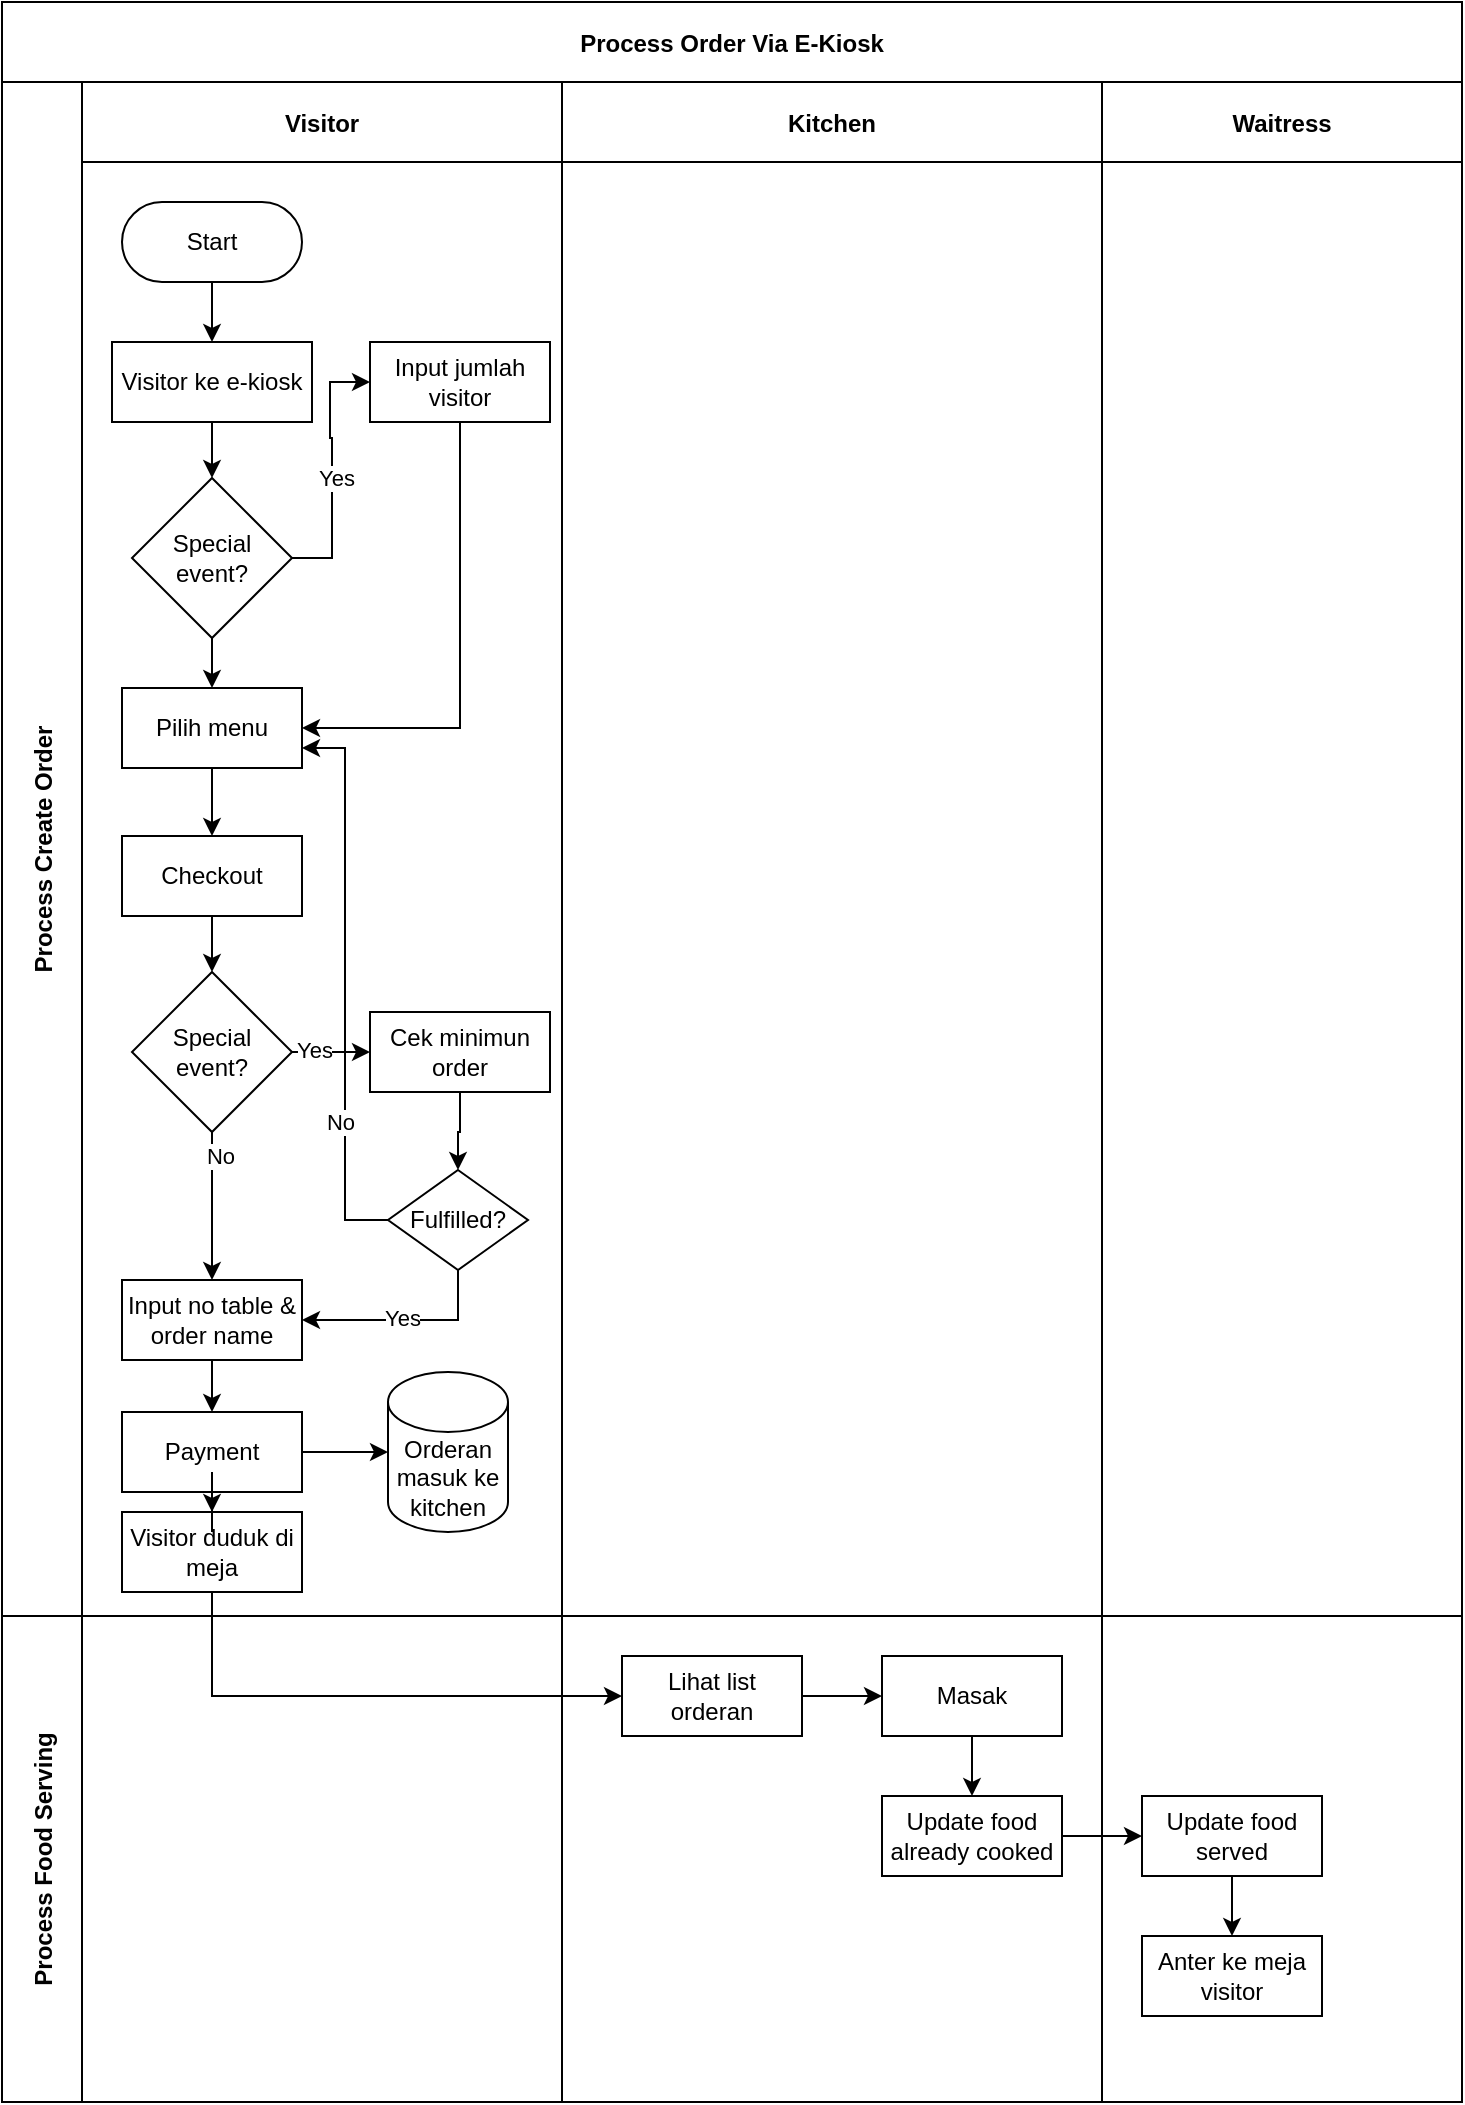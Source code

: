 <mxfile version="26.0.2" pages="2">
  <diagram id="kgpKYQtTHZ0yAKxKKP6v" name="Process create order &amp; food serving">
    <mxGraphModel dx="934" dy="525" grid="1" gridSize="10" guides="1" tooltips="1" connect="1" arrows="1" fold="1" page="1" pageScale="1" pageWidth="850" pageHeight="1100" background="none" math="0" shadow="0">
      <root>
        <mxCell id="0" />
        <mxCell id="1" parent="0" />
        <mxCell id="3nuBFxr9cyL0pnOWT2aG-1" value="Process Order Via E-Kiosk" style="shape=table;childLayout=tableLayout;startSize=40;collapsible=0;recursiveResize=0;expand=0;fillColor=none;fontStyle=1;strokeColor=default;" parent="1" vertex="1">
          <mxGeometry x="41" y="40" width="730" height="1050" as="geometry" />
        </mxCell>
        <mxCell id="3nuBFxr9cyL0pnOWT2aG-3" value="Process Create Order" style="shape=tableRow;horizontal=0;swimlaneHead=0;swimlaneBody=0;top=0;left=0;bottom=0;right=0;fillColor=none;points=[[0,0.5],[1,0.5]];portConstraint=eastwest;startSize=40;collapsible=0;recursiveResize=0;expand=0;fontStyle=1;verticalAlign=middle;" parent="3nuBFxr9cyL0pnOWT2aG-1" vertex="1">
          <mxGeometry y="40" width="730" height="767" as="geometry" />
        </mxCell>
        <mxCell id="3nuBFxr9cyL0pnOWT2aG-4" value="Visitor" style="swimlane;swimlaneHead=0;swimlaneBody=0;connectable=0;fillColor=none;startSize=40;collapsible=0;recursiveResize=0;expand=0;fontStyle=1;" parent="3nuBFxr9cyL0pnOWT2aG-3" vertex="1">
          <mxGeometry x="40" width="240" height="767" as="geometry">
            <mxRectangle width="240" height="767" as="alternateBounds" />
          </mxGeometry>
        </mxCell>
        <mxCell id="3nuBFxr9cyL0pnOWT2aG-5" style="edgeStyle=orthogonalEdgeStyle;rounded=0;orthogonalLoop=1;jettySize=auto;html=1;" parent="3nuBFxr9cyL0pnOWT2aG-4" source="3nuBFxr9cyL0pnOWT2aG-6" target="3nuBFxr9cyL0pnOWT2aG-7" edge="1">
          <mxGeometry relative="1" as="geometry" />
        </mxCell>
        <mxCell id="3nuBFxr9cyL0pnOWT2aG-6" value="Start" style="rounded=1;whiteSpace=wrap;html=1;arcSize=50;" parent="3nuBFxr9cyL0pnOWT2aG-4" vertex="1">
          <mxGeometry x="20" y="60" width="90" height="40" as="geometry" />
        </mxCell>
        <mxCell id="W2rVxUREge4952YScxTI-3" value="" style="edgeStyle=orthogonalEdgeStyle;rounded=0;orthogonalLoop=1;jettySize=auto;html=1;" edge="1" parent="3nuBFxr9cyL0pnOWT2aG-4" source="3nuBFxr9cyL0pnOWT2aG-7" target="W2rVxUREge4952YScxTI-1">
          <mxGeometry relative="1" as="geometry" />
        </mxCell>
        <mxCell id="3nuBFxr9cyL0pnOWT2aG-7" value="Visitor ke e-kiosk" style="rounded=0;whiteSpace=wrap;html=1;" parent="3nuBFxr9cyL0pnOWT2aG-4" vertex="1">
          <mxGeometry x="15" y="130" width="100" height="40" as="geometry" />
        </mxCell>
        <mxCell id="W2rVxUREge4952YScxTI-22" value="" style="edgeStyle=orthogonalEdgeStyle;rounded=0;orthogonalLoop=1;jettySize=auto;html=1;" edge="1" parent="3nuBFxr9cyL0pnOWT2aG-4" source="8gZVjbfg4hmPIhG3AT7P-2" target="8gZVjbfg4hmPIhG3AT7P-8">
          <mxGeometry relative="1" as="geometry" />
        </mxCell>
        <mxCell id="8gZVjbfg4hmPIhG3AT7P-2" value="Pilih menu" style="rounded=0;whiteSpace=wrap;html=1;" vertex="1" parent="3nuBFxr9cyL0pnOWT2aG-4">
          <mxGeometry x="20" y="303" width="90" height="40" as="geometry" />
        </mxCell>
        <mxCell id="W2rVxUREge4952YScxTI-24" value="" style="edgeStyle=orthogonalEdgeStyle;rounded=0;orthogonalLoop=1;jettySize=auto;html=1;" edge="1" parent="3nuBFxr9cyL0pnOWT2aG-4" source="8gZVjbfg4hmPIhG3AT7P-8" target="W2rVxUREge4952YScxTI-23">
          <mxGeometry relative="1" as="geometry" />
        </mxCell>
        <mxCell id="8gZVjbfg4hmPIhG3AT7P-8" value="Checkout" style="rounded=0;whiteSpace=wrap;html=1;" vertex="1" parent="3nuBFxr9cyL0pnOWT2aG-4">
          <mxGeometry x="20" y="377" width="90" height="40" as="geometry" />
        </mxCell>
        <mxCell id="W2rVxUREge4952YScxTI-5" value="" style="edgeStyle=orthogonalEdgeStyle;rounded=0;orthogonalLoop=1;jettySize=auto;html=1;entryX=0;entryY=0.5;entryDx=0;entryDy=0;" edge="1" parent="3nuBFxr9cyL0pnOWT2aG-4" source="W2rVxUREge4952YScxTI-1" target="3nuBFxr9cyL0pnOWT2aG-17">
          <mxGeometry relative="1" as="geometry" />
        </mxCell>
        <mxCell id="W2rVxUREge4952YScxTI-6" value="Yes" style="edgeLabel;html=1;align=center;verticalAlign=middle;resizable=0;points=[];" vertex="1" connectable="0" parent="W2rVxUREge4952YScxTI-5">
          <mxGeometry x="-0.067" y="-2" relative="1" as="geometry">
            <mxPoint as="offset" />
          </mxGeometry>
        </mxCell>
        <mxCell id="W2rVxUREge4952YScxTI-19" value="" style="edgeStyle=orthogonalEdgeStyle;rounded=0;orthogonalLoop=1;jettySize=auto;html=1;entryX=0.5;entryY=0;entryDx=0;entryDy=0;" edge="1" parent="3nuBFxr9cyL0pnOWT2aG-4" source="W2rVxUREge4952YScxTI-1" target="8gZVjbfg4hmPIhG3AT7P-2">
          <mxGeometry relative="1" as="geometry" />
        </mxCell>
        <mxCell id="W2rVxUREge4952YScxTI-1" value="Special event?" style="rhombus;whiteSpace=wrap;html=1;" vertex="1" parent="3nuBFxr9cyL0pnOWT2aG-4">
          <mxGeometry x="25" y="198" width="80" height="80" as="geometry" />
        </mxCell>
        <mxCell id="3nuBFxr9cyL0pnOWT2aG-17" value="Input jumlah visitor" style="rounded=0;whiteSpace=wrap;html=1;" parent="3nuBFxr9cyL0pnOWT2aG-4" vertex="1">
          <mxGeometry x="144" y="130" width="90" height="40" as="geometry" />
        </mxCell>
        <mxCell id="8gZVjbfg4hmPIhG3AT7P-5" value="" style="edgeStyle=orthogonalEdgeStyle;rounded=0;orthogonalLoop=1;jettySize=auto;html=1;entryX=1;entryY=0.5;entryDx=0;entryDy=0;exitX=0.5;exitY=1;exitDx=0;exitDy=0;" edge="1" parent="3nuBFxr9cyL0pnOWT2aG-4" source="3nuBFxr9cyL0pnOWT2aG-17" target="8gZVjbfg4hmPIhG3AT7P-2">
          <mxGeometry relative="1" as="geometry">
            <mxPoint x="120" y="150" as="sourcePoint" />
            <mxPoint x="140" y="150" as="targetPoint" />
          </mxGeometry>
        </mxCell>
        <mxCell id="W2rVxUREge4952YScxTI-26" value="" style="edgeStyle=orthogonalEdgeStyle;rounded=0;orthogonalLoop=1;jettySize=auto;html=1;" edge="1" parent="3nuBFxr9cyL0pnOWT2aG-4" source="W2rVxUREge4952YScxTI-23" target="W2rVxUREge4952YScxTI-25">
          <mxGeometry relative="1" as="geometry" />
        </mxCell>
        <mxCell id="W2rVxUREge4952YScxTI-32" value="Yes" style="edgeLabel;html=1;align=center;verticalAlign=middle;resizable=0;points=[];" vertex="1" connectable="0" parent="W2rVxUREge4952YScxTI-26">
          <mxGeometry x="-0.455" y="1" relative="1" as="geometry">
            <mxPoint as="offset" />
          </mxGeometry>
        </mxCell>
        <mxCell id="W2rVxUREge4952YScxTI-46" value="" style="edgeStyle=orthogonalEdgeStyle;rounded=0;orthogonalLoop=1;jettySize=auto;html=1;" edge="1" parent="3nuBFxr9cyL0pnOWT2aG-4" source="W2rVxUREge4952YScxTI-23" target="8gZVjbfg4hmPIhG3AT7P-11">
          <mxGeometry relative="1" as="geometry" />
        </mxCell>
        <mxCell id="W2rVxUREge4952YScxTI-47" value="No" style="edgeLabel;html=1;align=center;verticalAlign=middle;resizable=0;points=[];" vertex="1" connectable="0" parent="W2rVxUREge4952YScxTI-46">
          <mxGeometry x="-0.677" y="4" relative="1" as="geometry">
            <mxPoint as="offset" />
          </mxGeometry>
        </mxCell>
        <mxCell id="W2rVxUREge4952YScxTI-23" value="Special event?" style="rhombus;whiteSpace=wrap;html=1;" vertex="1" parent="3nuBFxr9cyL0pnOWT2aG-4">
          <mxGeometry x="25" y="445" width="80" height="80" as="geometry" />
        </mxCell>
        <mxCell id="W2rVxUREge4952YScxTI-28" value="" style="edgeStyle=orthogonalEdgeStyle;rounded=0;orthogonalLoop=1;jettySize=auto;html=1;" edge="1" parent="3nuBFxr9cyL0pnOWT2aG-4" source="W2rVxUREge4952YScxTI-25" target="W2rVxUREge4952YScxTI-27">
          <mxGeometry relative="1" as="geometry" />
        </mxCell>
        <mxCell id="W2rVxUREge4952YScxTI-25" value="Cek minimun order" style="rounded=0;whiteSpace=wrap;html=1;" vertex="1" parent="3nuBFxr9cyL0pnOWT2aG-4">
          <mxGeometry x="144" y="465" width="90" height="40" as="geometry" />
        </mxCell>
        <mxCell id="W2rVxUREge4952YScxTI-27" value="Fulfilled?" style="rhombus;whiteSpace=wrap;html=1;" vertex="1" parent="3nuBFxr9cyL0pnOWT2aG-4">
          <mxGeometry x="153" y="544" width="70" height="50" as="geometry" />
        </mxCell>
        <mxCell id="W2rVxUREge4952YScxTI-59" value="" style="edgeStyle=orthogonalEdgeStyle;rounded=0;orthogonalLoop=1;jettySize=auto;html=1;" edge="1" parent="3nuBFxr9cyL0pnOWT2aG-4" source="8gZVjbfg4hmPIhG3AT7P-14" target="8gZVjbfg4hmPIhG3AT7P-18">
          <mxGeometry relative="1" as="geometry" />
        </mxCell>
        <mxCell id="8gZVjbfg4hmPIhG3AT7P-14" value="Payment" style="rounded=0;whiteSpace=wrap;html=1;" vertex="1" parent="3nuBFxr9cyL0pnOWT2aG-4">
          <mxGeometry x="20" y="665" width="90" height="40" as="geometry" />
        </mxCell>
        <mxCell id="W2rVxUREge4952YScxTI-40" value="" style="edgeStyle=orthogonalEdgeStyle;rounded=0;orthogonalLoop=1;jettySize=auto;html=1;entryX=1;entryY=0.75;entryDx=0;entryDy=0;" edge="1" parent="3nuBFxr9cyL0pnOWT2aG-4" source="W2rVxUREge4952YScxTI-27" target="8gZVjbfg4hmPIhG3AT7P-2">
          <mxGeometry relative="1" as="geometry">
            <mxPoint x="64" y="569" as="targetPoint" />
          </mxGeometry>
        </mxCell>
        <mxCell id="W2rVxUREge4952YScxTI-44" value="No" style="edgeLabel;html=1;align=center;verticalAlign=middle;resizable=0;points=[];" vertex="1" connectable="0" parent="W2rVxUREge4952YScxTI-40">
          <mxGeometry x="-0.491" y="3" relative="1" as="geometry">
            <mxPoint as="offset" />
          </mxGeometry>
        </mxCell>
        <mxCell id="8gZVjbfg4hmPIhG3AT7P-11" value="Input no table &amp;amp; order name" style="rounded=0;whiteSpace=wrap;html=1;" vertex="1" parent="3nuBFxr9cyL0pnOWT2aG-4">
          <mxGeometry x="20" y="599" width="90" height="40" as="geometry" />
        </mxCell>
        <mxCell id="W2rVxUREge4952YScxTI-49" value="" style="edgeStyle=orthogonalEdgeStyle;rounded=0;orthogonalLoop=1;jettySize=auto;html=1;entryX=1;entryY=0.5;entryDx=0;entryDy=0;" edge="1" parent="3nuBFxr9cyL0pnOWT2aG-4" source="W2rVxUREge4952YScxTI-27" target="8gZVjbfg4hmPIhG3AT7P-11">
          <mxGeometry relative="1" as="geometry">
            <mxPoint x="188" y="674.0" as="targetPoint" />
            <Array as="points">
              <mxPoint x="188" y="619" />
            </Array>
          </mxGeometry>
        </mxCell>
        <mxCell id="W2rVxUREge4952YScxTI-51" value="Yes" style="edgeLabel;html=1;align=center;verticalAlign=middle;resizable=0;points=[];" vertex="1" connectable="0" parent="W2rVxUREge4952YScxTI-49">
          <mxGeometry x="0.062" y="-1" relative="1" as="geometry">
            <mxPoint x="1" as="offset" />
          </mxGeometry>
        </mxCell>
        <mxCell id="W2rVxUREge4952YScxTI-57" value="" style="edgeStyle=orthogonalEdgeStyle;rounded=0;orthogonalLoop=1;jettySize=auto;html=1;entryX=0.5;entryY=0;entryDx=0;entryDy=0;" edge="1" parent="3nuBFxr9cyL0pnOWT2aG-4" source="8gZVjbfg4hmPIhG3AT7P-11" target="8gZVjbfg4hmPIhG3AT7P-14">
          <mxGeometry relative="1" as="geometry" />
        </mxCell>
        <mxCell id="8gZVjbfg4hmPIhG3AT7P-18" value="Orderan masuk ke kitchen" style="shape=cylinder3;whiteSpace=wrap;html=1;boundedLbl=1;backgroundOutline=1;size=15;" vertex="1" parent="3nuBFxr9cyL0pnOWT2aG-4">
          <mxGeometry x="153" y="645" width="60" height="80" as="geometry" />
        </mxCell>
        <mxCell id="3nuBFxr9cyL0pnOWT2aG-8" value="Kitchen" style="swimlane;swimlaneHead=0;swimlaneBody=0;connectable=0;fillColor=none;startSize=40;collapsible=0;recursiveResize=0;expand=0;fontStyle=1;" parent="3nuBFxr9cyL0pnOWT2aG-3" vertex="1">
          <mxGeometry x="280" width="270" height="767" as="geometry">
            <mxRectangle width="270" height="767" as="alternateBounds" />
          </mxGeometry>
        </mxCell>
        <mxCell id="3nuBFxr9cyL0pnOWT2aG-11" value="Waitress" style="swimlane;swimlaneHead=0;swimlaneBody=0;connectable=0;fillColor=none;startSize=40;collapsible=0;recursiveResize=0;expand=0;fontStyle=1;" parent="3nuBFxr9cyL0pnOWT2aG-3" vertex="1">
          <mxGeometry x="550" width="180" height="767" as="geometry">
            <mxRectangle width="180" height="767" as="alternateBounds" />
          </mxGeometry>
        </mxCell>
        <mxCell id="3nuBFxr9cyL0pnOWT2aG-15" value="Process Food Serving" style="shape=tableRow;horizontal=0;swimlaneHead=0;swimlaneBody=0;top=0;left=0;bottom=0;right=0;fillColor=none;points=[[0,0.5],[1,0.5]];portConstraint=eastwest;startSize=40;collapsible=0;recursiveResize=0;expand=0;fontStyle=1;" parent="3nuBFxr9cyL0pnOWT2aG-1" vertex="1">
          <mxGeometry y="807" width="730" height="243" as="geometry" />
        </mxCell>
        <mxCell id="3nuBFxr9cyL0pnOWT2aG-16" value="" style="swimlane;swimlaneHead=0;swimlaneBody=0;connectable=0;fillColor=none;startSize=0;collapsible=0;recursiveResize=0;expand=0;fontStyle=1;" parent="3nuBFxr9cyL0pnOWT2aG-15" vertex="1">
          <mxGeometry x="40" width="240" height="243" as="geometry">
            <mxRectangle width="240" height="243" as="alternateBounds" />
          </mxGeometry>
        </mxCell>
        <mxCell id="8gZVjbfg4hmPIhG3AT7P-20" value="Visitor duduk di meja" style="rounded=0;whiteSpace=wrap;html=1;" vertex="1" parent="3nuBFxr9cyL0pnOWT2aG-16">
          <mxGeometry x="20" y="-52" width="90" height="40" as="geometry" />
        </mxCell>
        <mxCell id="3nuBFxr9cyL0pnOWT2aG-18" value="" style="swimlane;swimlaneHead=0;swimlaneBody=0;connectable=0;fillColor=none;startSize=0;collapsible=0;recursiveResize=0;expand=0;fontStyle=1;" parent="3nuBFxr9cyL0pnOWT2aG-15" vertex="1">
          <mxGeometry x="280" width="270" height="243" as="geometry">
            <mxRectangle width="270" height="243" as="alternateBounds" />
          </mxGeometry>
        </mxCell>
        <mxCell id="3nuBFxr9cyL0pnOWT2aG-9" value="Lihat list orderan" style="rounded=0;whiteSpace=wrap;html=1;" parent="3nuBFxr9cyL0pnOWT2aG-18" vertex="1">
          <mxGeometry x="30" y="20" width="90" height="40" as="geometry" />
        </mxCell>
        <mxCell id="8gZVjbfg4hmPIhG3AT7P-34" value="" style="edgeStyle=orthogonalEdgeStyle;rounded=0;orthogonalLoop=1;jettySize=auto;html=1;" edge="1" parent="3nuBFxr9cyL0pnOWT2aG-18" source="3nuBFxr9cyL0pnOWT2aG-10" target="8gZVjbfg4hmPIhG3AT7P-33">
          <mxGeometry relative="1" as="geometry" />
        </mxCell>
        <mxCell id="3nuBFxr9cyL0pnOWT2aG-10" value="Masak" style="rounded=0;whiteSpace=wrap;html=1;" parent="3nuBFxr9cyL0pnOWT2aG-18" vertex="1">
          <mxGeometry x="160" y="20" width="90" height="40" as="geometry" />
        </mxCell>
        <mxCell id="8gZVjbfg4hmPIhG3AT7P-24" value="" style="edgeStyle=orthogonalEdgeStyle;rounded=0;orthogonalLoop=1;jettySize=auto;html=1;" edge="1" parent="3nuBFxr9cyL0pnOWT2aG-18" source="3nuBFxr9cyL0pnOWT2aG-9" target="3nuBFxr9cyL0pnOWT2aG-10">
          <mxGeometry relative="1" as="geometry" />
        </mxCell>
        <mxCell id="8gZVjbfg4hmPIhG3AT7P-33" value="Update food already cooked" style="rounded=0;whiteSpace=wrap;html=1;" vertex="1" parent="3nuBFxr9cyL0pnOWT2aG-18">
          <mxGeometry x="160" y="90" width="90" height="40" as="geometry" />
        </mxCell>
        <mxCell id="3nuBFxr9cyL0pnOWT2aG-23" value="" style="swimlane;swimlaneHead=0;swimlaneBody=0;connectable=0;fillColor=none;startSize=0;collapsible=0;recursiveResize=0;expand=0;fontStyle=1;" parent="3nuBFxr9cyL0pnOWT2aG-15" vertex="1">
          <mxGeometry x="550" width="180" height="243" as="geometry">
            <mxRectangle width="180" height="243" as="alternateBounds" />
          </mxGeometry>
        </mxCell>
        <mxCell id="8gZVjbfg4hmPIhG3AT7P-76" value="" style="edgeStyle=orthogonalEdgeStyle;rounded=0;orthogonalLoop=1;jettySize=auto;html=1;" edge="1" parent="3nuBFxr9cyL0pnOWT2aG-23" source="8gZVjbfg4hmPIhG3AT7P-35" target="8gZVjbfg4hmPIhG3AT7P-74">
          <mxGeometry relative="1" as="geometry" />
        </mxCell>
        <mxCell id="8gZVjbfg4hmPIhG3AT7P-35" value="Update food served" style="rounded=0;whiteSpace=wrap;html=1;" vertex="1" parent="3nuBFxr9cyL0pnOWT2aG-23">
          <mxGeometry x="20" y="90" width="90" height="40" as="geometry" />
        </mxCell>
        <mxCell id="8gZVjbfg4hmPIhG3AT7P-74" value="Anter ke meja visitor" style="rounded=0;whiteSpace=wrap;html=1;" vertex="1" parent="3nuBFxr9cyL0pnOWT2aG-23">
          <mxGeometry x="20" y="160" width="90" height="40" as="geometry" />
        </mxCell>
        <mxCell id="8gZVjbfg4hmPIhG3AT7P-36" value="" style="edgeStyle=orthogonalEdgeStyle;rounded=0;orthogonalLoop=1;jettySize=auto;html=1;" edge="1" parent="3nuBFxr9cyL0pnOWT2aG-15" source="8gZVjbfg4hmPIhG3AT7P-33" target="8gZVjbfg4hmPIhG3AT7P-35">
          <mxGeometry relative="1" as="geometry" />
        </mxCell>
        <mxCell id="8gZVjbfg4hmPIhG3AT7P-23" value="" style="edgeStyle=orthogonalEdgeStyle;rounded=0;orthogonalLoop=1;jettySize=auto;html=1;entryX=0;entryY=0.5;entryDx=0;entryDy=0;exitX=0.5;exitY=1;exitDx=0;exitDy=0;" edge="1" parent="3nuBFxr9cyL0pnOWT2aG-15" source="8gZVjbfg4hmPIhG3AT7P-20" target="3nuBFxr9cyL0pnOWT2aG-9">
          <mxGeometry relative="1" as="geometry">
            <mxPoint x="109" y="12" as="sourcePoint" />
            <mxPoint x="340" y="-510" as="targetPoint" />
          </mxGeometry>
        </mxCell>
        <mxCell id="W2rVxUREge4952YScxTI-56" value="" style="edgeStyle=orthogonalEdgeStyle;rounded=0;orthogonalLoop=1;jettySize=auto;html=1;" edge="1" parent="3nuBFxr9cyL0pnOWT2aG-1" source="8gZVjbfg4hmPIhG3AT7P-14" target="8gZVjbfg4hmPIhG3AT7P-20">
          <mxGeometry relative="1" as="geometry" />
        </mxCell>
      </root>
    </mxGraphModel>
  </diagram>
  <diagram id="POBBTVQxZTX1i6_GhXPW" name="Process create order &amp; food serving with special events">
    <mxGraphModel dx="993" dy="558" grid="1" gridSize="10" guides="1" tooltips="1" connect="1" arrows="1" fold="1" page="1" pageScale="1" pageWidth="850" pageHeight="1100" math="0" shadow="0">
      <root>
        <mxCell id="0" />
        <mxCell id="1" parent="0" />
        <mxCell id="IwYGh4w_JEirEOnRQTLF-1" value="Process With Special Event" style="shape=table;childLayout=tableLayout;startSize=40;collapsible=0;recursiveResize=0;expand=0;fillColor=none;fontStyle=1;strokeColor=default;" vertex="1" parent="1">
          <mxGeometry x="40" y="70" width="730" height="770" as="geometry" />
        </mxCell>
        <mxCell id="IwYGh4w_JEirEOnRQTLF-2" value="Process Create Order" style="shape=tableRow;horizontal=0;swimlaneHead=0;swimlaneBody=0;top=0;left=0;bottom=0;right=0;fillColor=none;points=[[0,0.5],[1,0.5]];portConstraint=eastwest;startSize=40;collapsible=0;recursiveResize=0;expand=0;fontStyle=1;verticalAlign=middle;" vertex="1" parent="IwYGh4w_JEirEOnRQTLF-1">
          <mxGeometry y="40" width="730" height="480" as="geometry" />
        </mxCell>
        <mxCell id="IwYGh4w_JEirEOnRQTLF-3" value="Visitor" style="swimlane;swimlaneHead=0;swimlaneBody=0;connectable=0;fillColor=none;startSize=40;collapsible=0;recursiveResize=0;expand=0;fontStyle=1;" vertex="1" parent="IwYGh4w_JEirEOnRQTLF-2">
          <mxGeometry x="40" width="240" height="480" as="geometry">
            <mxRectangle width="240" height="480" as="alternateBounds" />
          </mxGeometry>
        </mxCell>
        <mxCell id="IwYGh4w_JEirEOnRQTLF-4" style="edgeStyle=orthogonalEdgeStyle;rounded=0;orthogonalLoop=1;jettySize=auto;html=1;" edge="1" parent="IwYGh4w_JEirEOnRQTLF-3" source="IwYGh4w_JEirEOnRQTLF-5" target="IwYGh4w_JEirEOnRQTLF-6">
          <mxGeometry relative="1" as="geometry" />
        </mxCell>
        <mxCell id="IwYGh4w_JEirEOnRQTLF-5" value="Start" style="rounded=1;whiteSpace=wrap;html=1;arcSize=50;" vertex="1" parent="IwYGh4w_JEirEOnRQTLF-3">
          <mxGeometry x="20" y="60" width="90" height="40" as="geometry" />
        </mxCell>
        <mxCell id="IwYGh4w_JEirEOnRQTLF-6" value="Visitor ke kiosk" style="rounded=0;whiteSpace=wrap;html=1;" vertex="1" parent="IwYGh4w_JEirEOnRQTLF-3">
          <mxGeometry x="20" y="120" width="90" height="40" as="geometry" />
        </mxCell>
        <mxCell id="IwYGh4w_JEirEOnRQTLF-7" value="Pilih menu" style="rounded=0;whiteSpace=wrap;html=1;" vertex="1" parent="IwYGh4w_JEirEOnRQTLF-3">
          <mxGeometry x="140" y="120" width="90" height="40" as="geometry" />
        </mxCell>
        <mxCell id="IwYGh4w_JEirEOnRQTLF-8" value="" style="edgeStyle=orthogonalEdgeStyle;rounded=0;orthogonalLoop=1;jettySize=auto;html=1;" edge="1" parent="IwYGh4w_JEirEOnRQTLF-3" source="IwYGh4w_JEirEOnRQTLF-6" target="IwYGh4w_JEirEOnRQTLF-7">
          <mxGeometry relative="1" as="geometry" />
        </mxCell>
        <mxCell id="IwYGh4w_JEirEOnRQTLF-9" value="Pilih menu" style="rounded=0;whiteSpace=wrap;html=1;" vertex="1" parent="IwYGh4w_JEirEOnRQTLF-3">
          <mxGeometry x="140" y="190" width="90" height="40" as="geometry" />
        </mxCell>
        <mxCell id="IwYGh4w_JEirEOnRQTLF-10" value="" style="edgeStyle=orthogonalEdgeStyle;rounded=0;orthogonalLoop=1;jettySize=auto;html=1;entryX=0.5;entryY=0;entryDx=0;entryDy=0;exitX=0.5;exitY=1;exitDx=0;exitDy=0;" edge="1" parent="IwYGh4w_JEirEOnRQTLF-3" source="IwYGh4w_JEirEOnRQTLF-7" target="IwYGh4w_JEirEOnRQTLF-9">
          <mxGeometry relative="1" as="geometry">
            <mxPoint x="120" y="150" as="sourcePoint" />
            <mxPoint x="140" y="150" as="targetPoint" />
          </mxGeometry>
        </mxCell>
        <mxCell id="IwYGh4w_JEirEOnRQTLF-11" value="" style="edgeStyle=orthogonalEdgeStyle;rounded=0;orthogonalLoop=1;jettySize=auto;html=1;" edge="1" parent="IwYGh4w_JEirEOnRQTLF-3" source="IwYGh4w_JEirEOnRQTLF-12" target="IwYGh4w_JEirEOnRQTLF-15">
          <mxGeometry relative="1" as="geometry" />
        </mxCell>
        <mxCell id="IwYGh4w_JEirEOnRQTLF-12" value="Checkout" style="rounded=0;whiteSpace=wrap;html=1;" vertex="1" parent="IwYGh4w_JEirEOnRQTLF-3">
          <mxGeometry x="20" y="190" width="90" height="40" as="geometry" />
        </mxCell>
        <mxCell id="IwYGh4w_JEirEOnRQTLF-13" value="" style="edgeStyle=orthogonalEdgeStyle;rounded=0;orthogonalLoop=1;jettySize=auto;html=1;entryX=1;entryY=0.5;entryDx=0;entryDy=0;exitX=0;exitY=0.5;exitDx=0;exitDy=0;" edge="1" parent="IwYGh4w_JEirEOnRQTLF-3" source="IwYGh4w_JEirEOnRQTLF-9" target="IwYGh4w_JEirEOnRQTLF-12">
          <mxGeometry relative="1" as="geometry">
            <mxPoint x="185" y="170" as="sourcePoint" />
            <mxPoint x="185" y="200" as="targetPoint" />
          </mxGeometry>
        </mxCell>
        <mxCell id="IwYGh4w_JEirEOnRQTLF-14" value="" style="edgeStyle=orthogonalEdgeStyle;rounded=0;orthogonalLoop=1;jettySize=auto;html=1;" edge="1" parent="IwYGh4w_JEirEOnRQTLF-3" source="IwYGh4w_JEirEOnRQTLF-15" target="IwYGh4w_JEirEOnRQTLF-17">
          <mxGeometry relative="1" as="geometry" />
        </mxCell>
        <mxCell id="IwYGh4w_JEirEOnRQTLF-15" value="Input no table &amp;amp; order name" style="rounded=0;whiteSpace=wrap;html=1;" vertex="1" parent="IwYGh4w_JEirEOnRQTLF-3">
          <mxGeometry x="20" y="340" width="90" height="40" as="geometry" />
        </mxCell>
        <mxCell id="IwYGh4w_JEirEOnRQTLF-16" value="" style="edgeStyle=orthogonalEdgeStyle;rounded=0;orthogonalLoop=1;jettySize=auto;html=1;" edge="1" parent="IwYGh4w_JEirEOnRQTLF-3" source="IwYGh4w_JEirEOnRQTLF-17" target="IwYGh4w_JEirEOnRQTLF-20">
          <mxGeometry relative="1" as="geometry" />
        </mxCell>
        <mxCell id="IwYGh4w_JEirEOnRQTLF-17" value="Payment" style="rounded=0;whiteSpace=wrap;html=1;" vertex="1" parent="IwYGh4w_JEirEOnRQTLF-3">
          <mxGeometry x="140" y="340" width="90" height="40" as="geometry" />
        </mxCell>
        <mxCell id="IwYGh4w_JEirEOnRQTLF-18" value="Orderan masuk ke kitchen" style="shape=cylinder3;whiteSpace=wrap;html=1;boundedLbl=1;backgroundOutline=1;size=15;" vertex="1" parent="IwYGh4w_JEirEOnRQTLF-3">
          <mxGeometry x="155" y="240" width="60" height="80" as="geometry" />
        </mxCell>
        <mxCell id="IwYGh4w_JEirEOnRQTLF-19" value="" style="endArrow=none;html=1;rounded=0;entryX=0.5;entryY=1;entryDx=0;entryDy=0;entryPerimeter=0;exitX=0.5;exitY=0;exitDx=0;exitDy=0;" edge="1" parent="IwYGh4w_JEirEOnRQTLF-3" source="IwYGh4w_JEirEOnRQTLF-17" target="IwYGh4w_JEirEOnRQTLF-18">
          <mxGeometry width="50" height="50" relative="1" as="geometry">
            <mxPoint x="130" y="380" as="sourcePoint" />
            <mxPoint x="180" y="330" as="targetPoint" />
          </mxGeometry>
        </mxCell>
        <mxCell id="IwYGh4w_JEirEOnRQTLF-20" value="Visitor duduk di meja" style="rounded=0;whiteSpace=wrap;html=1;" vertex="1" parent="IwYGh4w_JEirEOnRQTLF-3">
          <mxGeometry x="140" y="410" width="90" height="40" as="geometry" />
        </mxCell>
        <mxCell id="IwYGh4w_JEirEOnRQTLF-21" value="Kitchen" style="swimlane;swimlaneHead=0;swimlaneBody=0;connectable=0;fillColor=none;startSize=40;collapsible=0;recursiveResize=0;expand=0;fontStyle=1;" vertex="1" parent="IwYGh4w_JEirEOnRQTLF-2">
          <mxGeometry x="280" width="270" height="480" as="geometry">
            <mxRectangle width="270" height="480" as="alternateBounds" />
          </mxGeometry>
        </mxCell>
        <mxCell id="IwYGh4w_JEirEOnRQTLF-22" value="Waitress" style="swimlane;swimlaneHead=0;swimlaneBody=0;connectable=0;fillColor=none;startSize=40;collapsible=0;recursiveResize=0;expand=0;fontStyle=1;" vertex="1" parent="IwYGh4w_JEirEOnRQTLF-2">
          <mxGeometry x="550" width="180" height="480" as="geometry">
            <mxRectangle width="180" height="480" as="alternateBounds" />
          </mxGeometry>
        </mxCell>
        <mxCell id="IwYGh4w_JEirEOnRQTLF-23" value="Process Food Serving" style="shape=tableRow;horizontal=0;swimlaneHead=0;swimlaneBody=0;top=0;left=0;bottom=0;right=0;fillColor=none;points=[[0,0.5],[1,0.5]];portConstraint=eastwest;startSize=40;collapsible=0;recursiveResize=0;expand=0;fontStyle=1;" vertex="1" parent="IwYGh4w_JEirEOnRQTLF-1">
          <mxGeometry y="520" width="730" height="250" as="geometry" />
        </mxCell>
        <mxCell id="IwYGh4w_JEirEOnRQTLF-24" value="" style="swimlane;swimlaneHead=0;swimlaneBody=0;connectable=0;fillColor=none;startSize=0;collapsible=0;recursiveResize=0;expand=0;fontStyle=1;" vertex="1" parent="IwYGh4w_JEirEOnRQTLF-23">
          <mxGeometry x="40" width="240" height="250" as="geometry">
            <mxRectangle width="240" height="250" as="alternateBounds" />
          </mxGeometry>
        </mxCell>
        <mxCell id="IwYGh4w_JEirEOnRQTLF-25" value="" style="swimlane;swimlaneHead=0;swimlaneBody=0;connectable=0;fillColor=none;startSize=0;collapsible=0;recursiveResize=0;expand=0;fontStyle=1;" vertex="1" parent="IwYGh4w_JEirEOnRQTLF-23">
          <mxGeometry x="280" width="270" height="250" as="geometry">
            <mxRectangle width="270" height="250" as="alternateBounds" />
          </mxGeometry>
        </mxCell>
        <mxCell id="IwYGh4w_JEirEOnRQTLF-26" value="Lihat list orderan" style="rounded=0;whiteSpace=wrap;html=1;" vertex="1" parent="IwYGh4w_JEirEOnRQTLF-25">
          <mxGeometry x="30" y="20" width="90" height="40" as="geometry" />
        </mxCell>
        <mxCell id="IwYGh4w_JEirEOnRQTLF-27" value="" style="edgeStyle=orthogonalEdgeStyle;rounded=0;orthogonalLoop=1;jettySize=auto;html=1;" edge="1" parent="IwYGh4w_JEirEOnRQTLF-25" source="IwYGh4w_JEirEOnRQTLF-28" target="IwYGh4w_JEirEOnRQTLF-30">
          <mxGeometry relative="1" as="geometry" />
        </mxCell>
        <mxCell id="IwYGh4w_JEirEOnRQTLF-28" value="Masak" style="rounded=0;whiteSpace=wrap;html=1;" vertex="1" parent="IwYGh4w_JEirEOnRQTLF-25">
          <mxGeometry x="160" y="20" width="90" height="40" as="geometry" />
        </mxCell>
        <mxCell id="IwYGh4w_JEirEOnRQTLF-29" value="" style="edgeStyle=orthogonalEdgeStyle;rounded=0;orthogonalLoop=1;jettySize=auto;html=1;" edge="1" parent="IwYGh4w_JEirEOnRQTLF-25" source="IwYGh4w_JEirEOnRQTLF-26" target="IwYGh4w_JEirEOnRQTLF-28">
          <mxGeometry relative="1" as="geometry" />
        </mxCell>
        <mxCell id="IwYGh4w_JEirEOnRQTLF-30" value="Update food already cooked" style="rounded=0;whiteSpace=wrap;html=1;" vertex="1" parent="IwYGh4w_JEirEOnRQTLF-25">
          <mxGeometry x="160" y="90" width="90" height="40" as="geometry" />
        </mxCell>
        <mxCell id="IwYGh4w_JEirEOnRQTLF-31" value="" style="swimlane;swimlaneHead=0;swimlaneBody=0;connectable=0;fillColor=none;startSize=0;collapsible=0;recursiveResize=0;expand=0;fontStyle=1;" vertex="1" parent="IwYGh4w_JEirEOnRQTLF-23">
          <mxGeometry x="550" width="180" height="250" as="geometry">
            <mxRectangle width="180" height="250" as="alternateBounds" />
          </mxGeometry>
        </mxCell>
        <mxCell id="IwYGh4w_JEirEOnRQTLF-32" value="" style="edgeStyle=orthogonalEdgeStyle;rounded=0;orthogonalLoop=1;jettySize=auto;html=1;" edge="1" parent="IwYGh4w_JEirEOnRQTLF-31" source="IwYGh4w_JEirEOnRQTLF-33" target="IwYGh4w_JEirEOnRQTLF-34">
          <mxGeometry relative="1" as="geometry" />
        </mxCell>
        <mxCell id="IwYGh4w_JEirEOnRQTLF-33" value="Update food served" style="rounded=0;whiteSpace=wrap;html=1;" vertex="1" parent="IwYGh4w_JEirEOnRQTLF-31">
          <mxGeometry x="20" y="90" width="90" height="40" as="geometry" />
        </mxCell>
        <mxCell id="IwYGh4w_JEirEOnRQTLF-34" value="Anter ke meja visitor" style="rounded=0;whiteSpace=wrap;html=1;" vertex="1" parent="IwYGh4w_JEirEOnRQTLF-31">
          <mxGeometry x="20" y="160" width="90" height="40" as="geometry" />
        </mxCell>
        <mxCell id="IwYGh4w_JEirEOnRQTLF-35" value="" style="edgeStyle=orthogonalEdgeStyle;rounded=0;orthogonalLoop=1;jettySize=auto;html=1;" edge="1" parent="IwYGh4w_JEirEOnRQTLF-23" source="IwYGh4w_JEirEOnRQTLF-30" target="IwYGh4w_JEirEOnRQTLF-33">
          <mxGeometry relative="1" as="geometry" />
        </mxCell>
        <mxCell id="IwYGh4w_JEirEOnRQTLF-36" value="" style="edgeStyle=orthogonalEdgeStyle;rounded=0;orthogonalLoop=1;jettySize=auto;html=1;entryX=0;entryY=0.5;entryDx=0;entryDy=0;" edge="1" parent="IwYGh4w_JEirEOnRQTLF-1" source="IwYGh4w_JEirEOnRQTLF-20" target="IwYGh4w_JEirEOnRQTLF-26">
          <mxGeometry relative="1" as="geometry">
            <mxPoint x="340" y="280" as="targetPoint" />
          </mxGeometry>
        </mxCell>
      </root>
    </mxGraphModel>
  </diagram>
</mxfile>
